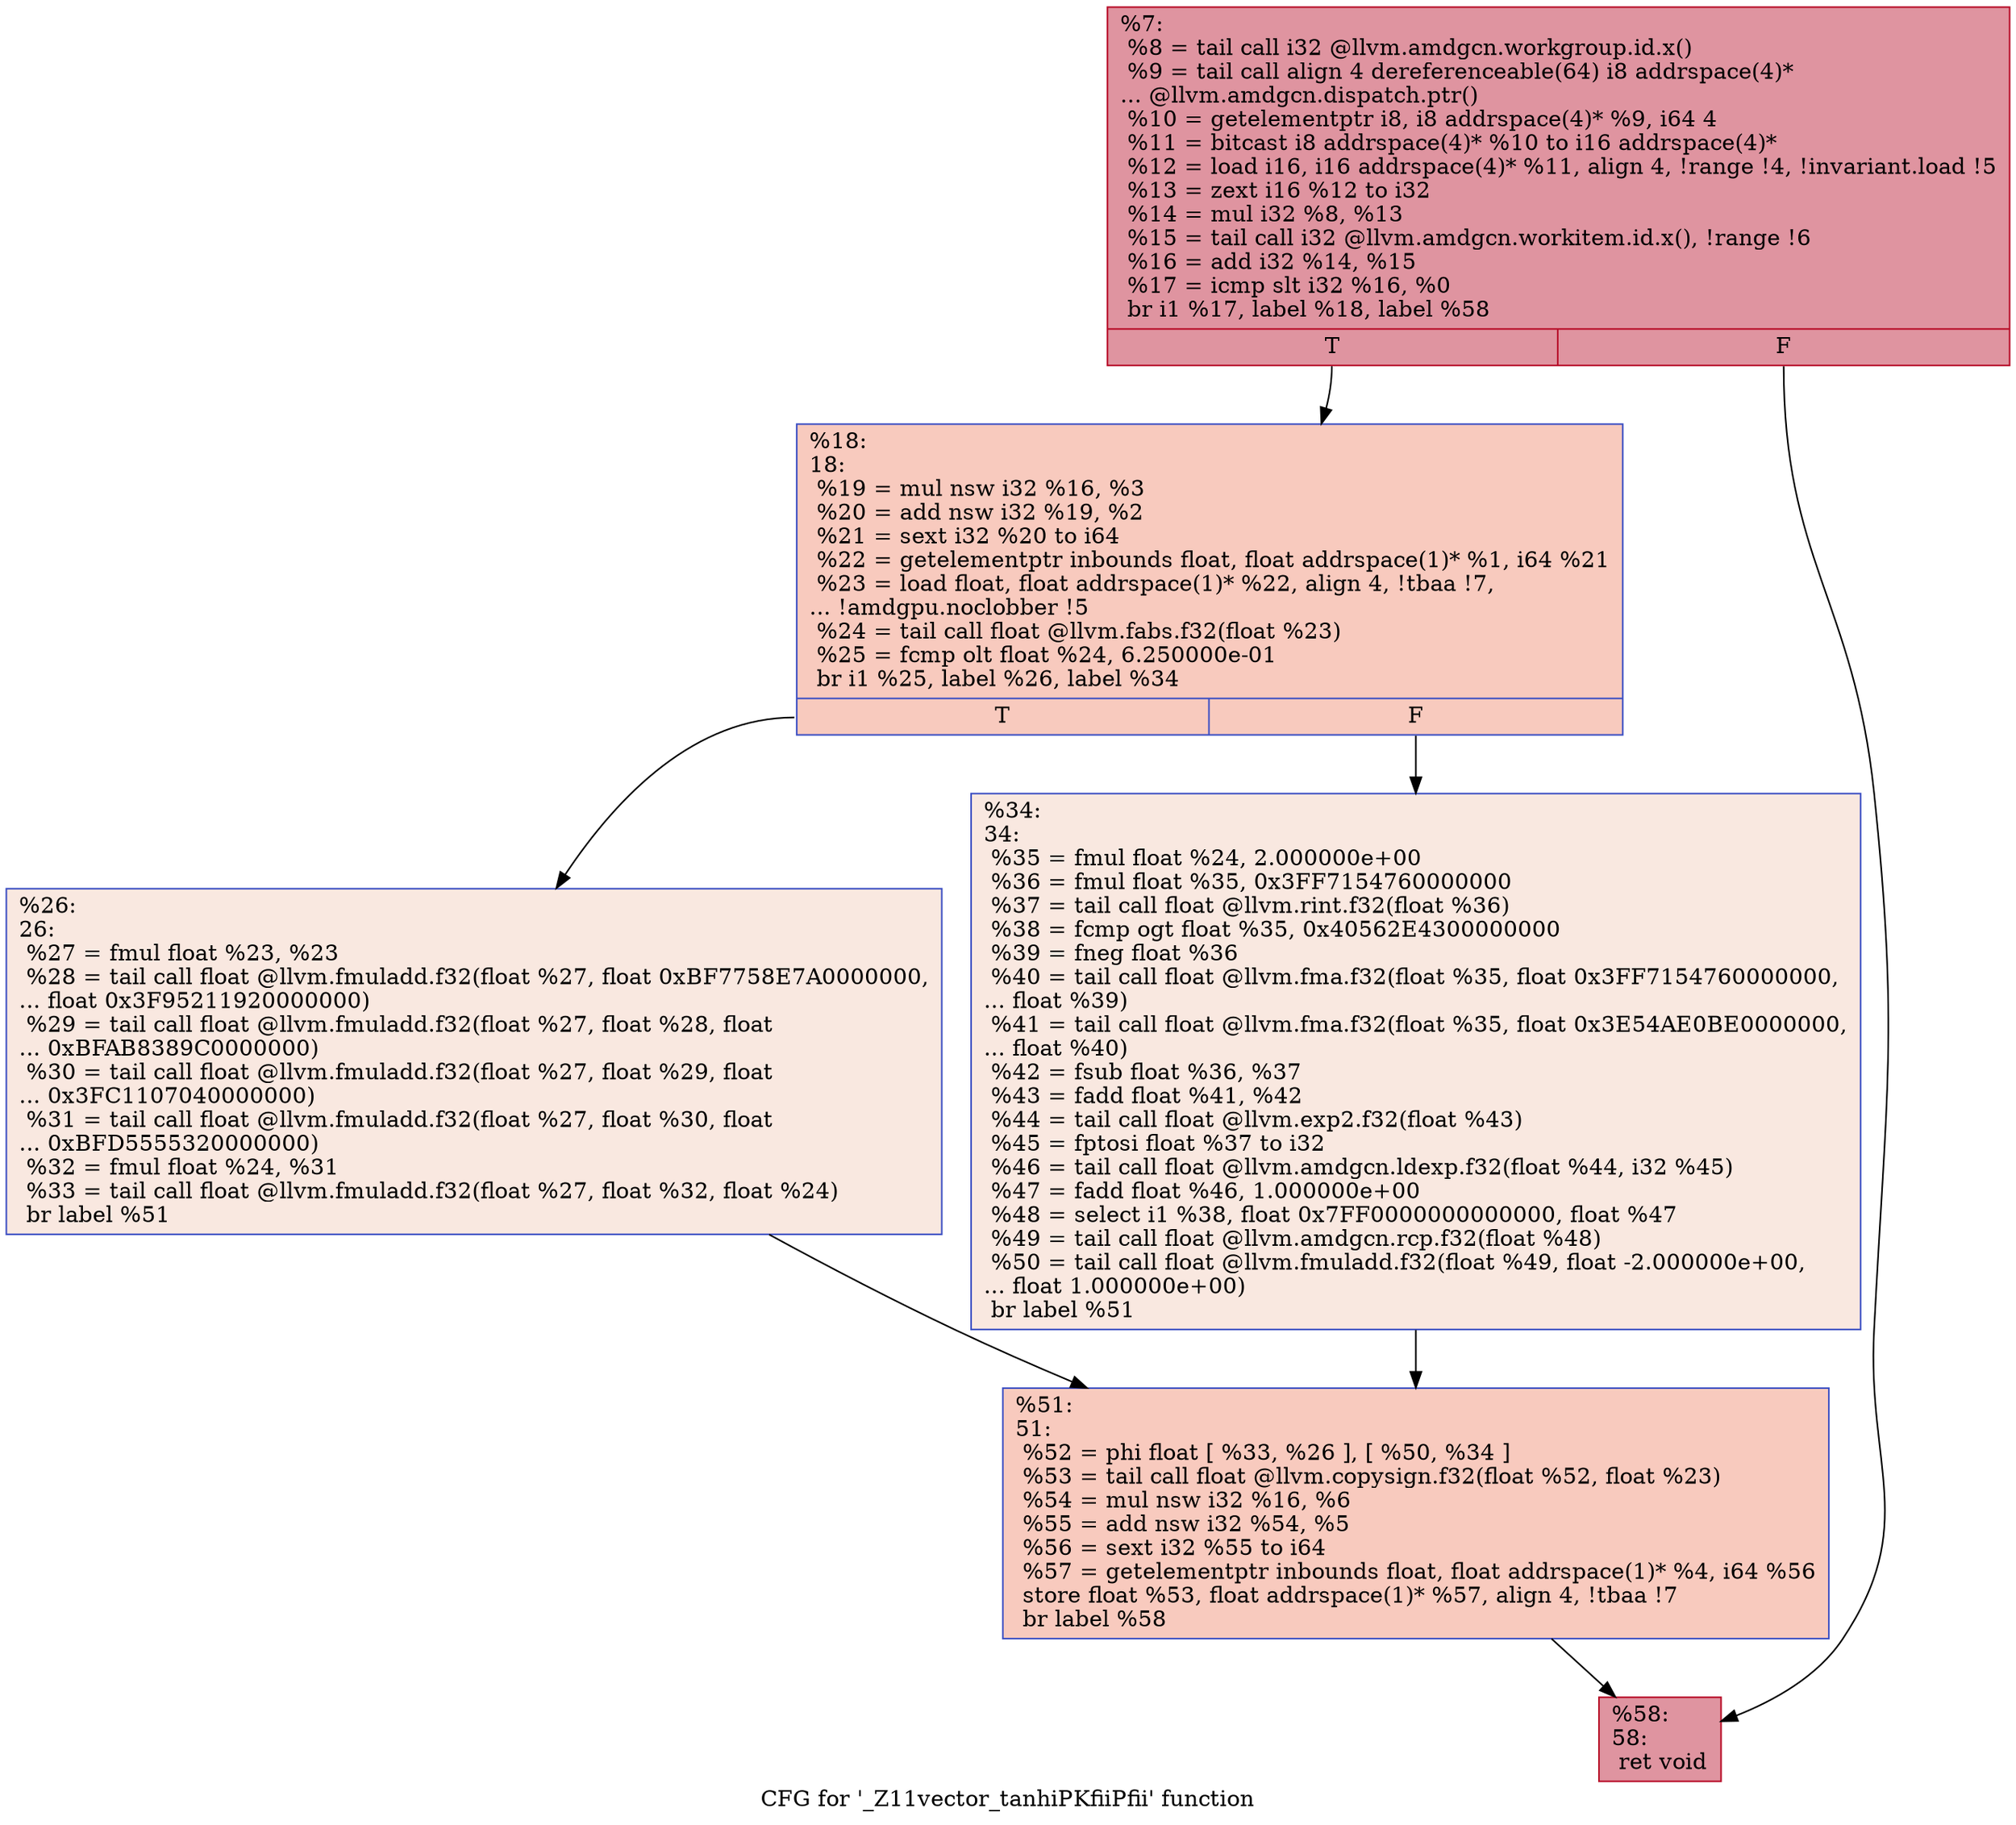 digraph "CFG for '_Z11vector_tanhiPKfiiPfii' function" {
	label="CFG for '_Z11vector_tanhiPKfiiPfii' function";

	Node0x4e54d80 [shape=record,color="#b70d28ff", style=filled, fillcolor="#b70d2870",label="{%7:\l  %8 = tail call i32 @llvm.amdgcn.workgroup.id.x()\l  %9 = tail call align 4 dereferenceable(64) i8 addrspace(4)*\l... @llvm.amdgcn.dispatch.ptr()\l  %10 = getelementptr i8, i8 addrspace(4)* %9, i64 4\l  %11 = bitcast i8 addrspace(4)* %10 to i16 addrspace(4)*\l  %12 = load i16, i16 addrspace(4)* %11, align 4, !range !4, !invariant.load !5\l  %13 = zext i16 %12 to i32\l  %14 = mul i32 %8, %13\l  %15 = tail call i32 @llvm.amdgcn.workitem.id.x(), !range !6\l  %16 = add i32 %14, %15\l  %17 = icmp slt i32 %16, %0\l  br i1 %17, label %18, label %58\l|{<s0>T|<s1>F}}"];
	Node0x4e54d80:s0 -> Node0x4e56cb0;
	Node0x4e54d80:s1 -> Node0x4e56d40;
	Node0x4e56cb0 [shape=record,color="#3d50c3ff", style=filled, fillcolor="#ef886b70",label="{%18:\l18:                                               \l  %19 = mul nsw i32 %16, %3\l  %20 = add nsw i32 %19, %2\l  %21 = sext i32 %20 to i64\l  %22 = getelementptr inbounds float, float addrspace(1)* %1, i64 %21\l  %23 = load float, float addrspace(1)* %22, align 4, !tbaa !7,\l... !amdgpu.noclobber !5\l  %24 = tail call float @llvm.fabs.f32(float %23)\l  %25 = fcmp olt float %24, 6.250000e-01\l  br i1 %25, label %26, label %34\l|{<s0>T|<s1>F}}"];
	Node0x4e56cb0:s0 -> Node0x4e58550;
	Node0x4e56cb0:s1 -> Node0x4e585e0;
	Node0x4e58550 [shape=record,color="#3d50c3ff", style=filled, fillcolor="#f1ccb870",label="{%26:\l26:                                               \l  %27 = fmul float %23, %23\l  %28 = tail call float @llvm.fmuladd.f32(float %27, float 0xBF7758E7A0000000,\l... float 0x3F95211920000000)\l  %29 = tail call float @llvm.fmuladd.f32(float %27, float %28, float\l... 0xBFAB8389C0000000)\l  %30 = tail call float @llvm.fmuladd.f32(float %27, float %29, float\l... 0x3FC1107040000000)\l  %31 = tail call float @llvm.fmuladd.f32(float %27, float %30, float\l... 0xBFD5555320000000)\l  %32 = fmul float %24, %31\l  %33 = tail call float @llvm.fmuladd.f32(float %27, float %32, float %24)\l  br label %51\l}"];
	Node0x4e58550 -> Node0x4e59250;
	Node0x4e585e0 [shape=record,color="#3d50c3ff", style=filled, fillcolor="#f1ccb870",label="{%34:\l34:                                               \l  %35 = fmul float %24, 2.000000e+00\l  %36 = fmul float %35, 0x3FF7154760000000\l  %37 = tail call float @llvm.rint.f32(float %36)\l  %38 = fcmp ogt float %35, 0x40562E4300000000\l  %39 = fneg float %36\l  %40 = tail call float @llvm.fma.f32(float %35, float 0x3FF7154760000000,\l... float %39)\l  %41 = tail call float @llvm.fma.f32(float %35, float 0x3E54AE0BE0000000,\l... float %40)\l  %42 = fsub float %36, %37\l  %43 = fadd float %41, %42\l  %44 = tail call float @llvm.exp2.f32(float %43)\l  %45 = fptosi float %37 to i32\l  %46 = tail call float @llvm.amdgcn.ldexp.f32(float %44, i32 %45)\l  %47 = fadd float %46, 1.000000e+00\l  %48 = select i1 %38, float 0x7FF0000000000000, float %47\l  %49 = tail call float @llvm.amdgcn.rcp.f32(float %48)\l  %50 = tail call float @llvm.fmuladd.f32(float %49, float -2.000000e+00,\l... float 1.000000e+00)\l  br label %51\l}"];
	Node0x4e585e0 -> Node0x4e59250;
	Node0x4e59250 [shape=record,color="#3d50c3ff", style=filled, fillcolor="#ef886b70",label="{%51:\l51:                                               \l  %52 = phi float [ %33, %26 ], [ %50, %34 ]\l  %53 = tail call float @llvm.copysign.f32(float %52, float %23)\l  %54 = mul nsw i32 %16, %6\l  %55 = add nsw i32 %54, %5\l  %56 = sext i32 %55 to i64\l  %57 = getelementptr inbounds float, float addrspace(1)* %4, i64 %56\l  store float %53, float addrspace(1)* %57, align 4, !tbaa !7\l  br label %58\l}"];
	Node0x4e59250 -> Node0x4e56d40;
	Node0x4e56d40 [shape=record,color="#b70d28ff", style=filled, fillcolor="#b70d2870",label="{%58:\l58:                                               \l  ret void\l}"];
}
